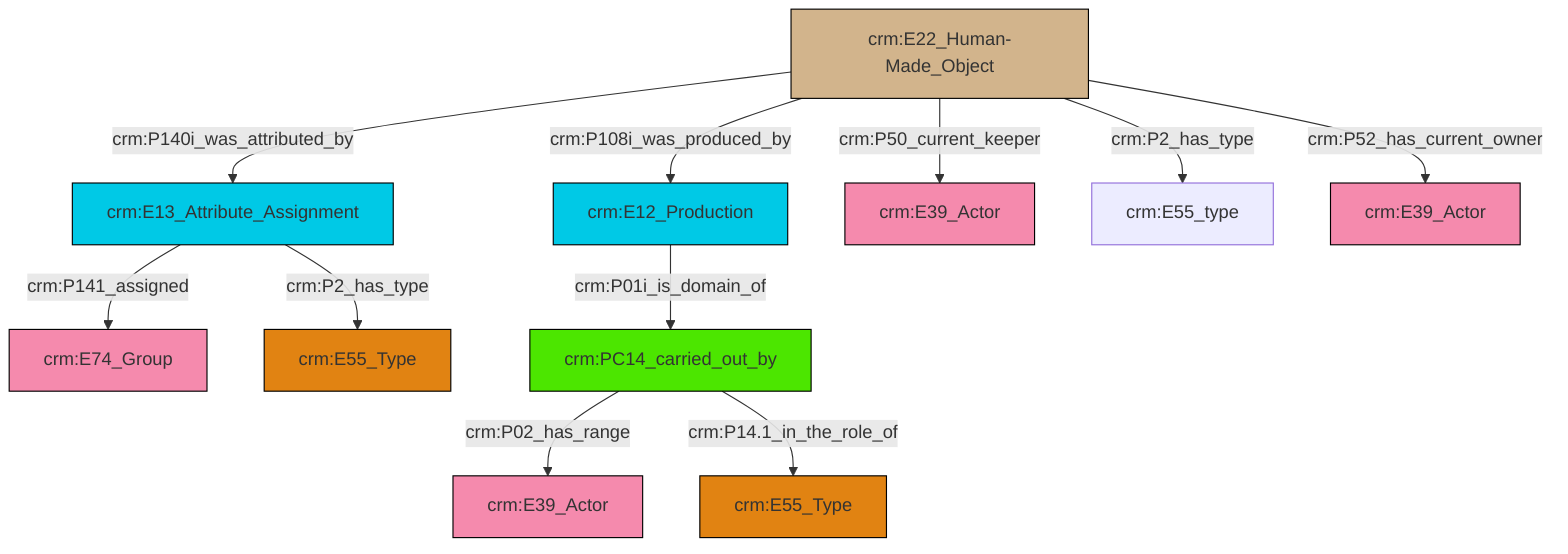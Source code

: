 graph TD
classDef Literal fill:#f2f2f2,stroke:#000000;
classDef CRM_Entity fill:#FFFFFF,stroke:#000000;
classDef Temporal_Entity fill:#00C9E6, stroke:#000000;
classDef Type fill:#E18312, stroke:#000000;
classDef Time-Span fill:#2C9C91, stroke:#000000;
classDef Appellation fill:#FFEB7F, stroke:#000000;
classDef Place fill:#008836, stroke:#000000;
classDef Persistent_Item fill:#B266B2, stroke:#000000;
classDef Conceptual_Object fill:#FFD700, stroke:#000000;
classDef Physical_Thing fill:#D2B48C, stroke:#000000;
classDef Actor fill:#f58aad, stroke:#000000;
classDef PC_Classes fill:#4ce600, stroke:#000000;
classDef Multi fill:#cccccc,stroke:#000000;

6["crm:E22_Human-Made_Object"]:::Physical_Thing -->|crm:P140i_was_attributed_by| 7["crm:E13_Attribute_Assignment"]:::Temporal_Entity
7["crm:E13_Attribute_Assignment"]:::Temporal_Entity -->|crm:P141_assigned| 0["crm:E74_Group"]:::Actor
6["crm:E22_Human-Made_Object"]:::Physical_Thing -->|crm:P50_current_keeper| 9["crm:E39_Actor"]:::Actor
7["crm:E13_Attribute_Assignment"]:::Temporal_Entity -->|crm:P2_has_type| 11["crm:E55_Type"]:::Type
2["crm:E12_Production"]:::Temporal_Entity -->|crm:P01i_is_domain_of| 13["crm:PC14_carried_out_by"]:::PC_Classes
13["crm:PC14_carried_out_by"]:::PC_Classes -->|crm:P02_has_range| 14["crm:E39_Actor"]:::Actor
6["crm:E22_Human-Made_Object"]:::Physical_Thing -->|crm:P2_has_type| 15["crm:E55_type"]:::Default
6["crm:E22_Human-Made_Object"]:::Physical_Thing -->|crm:P108i_was_produced_by| 2["crm:E12_Production"]:::Temporal_Entity
6["crm:E22_Human-Made_Object"]:::Physical_Thing -->|crm:P52_has_current_owner| 17["crm:E39_Actor"]:::Actor
13["crm:PC14_carried_out_by"]:::PC_Classes -->|crm:P14.1_in_the_role_of| 4["crm:E55_Type"]:::Type